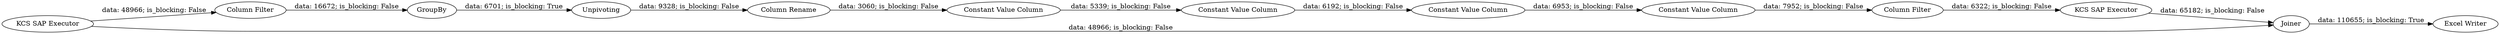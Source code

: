 digraph {
	"429171296522476363_7" [label=Unpivoting]
	"429171296522476363_9" [label="Constant Value Column"]
	"429171296522476363_8" [label="Column Rename"]
	"429171296522476363_10" [label="Constant Value Column"]
	"429171296522476363_2" [label="KCS SAP Executor"]
	"429171296522476363_11" [label="Constant Value Column"]
	"429171296522476363_12" [label="Constant Value Column"]
	"429171296522476363_16" [label="Excel Writer"]
	"429171296522476363_3" [label="Column Filter"]
	"429171296522476363_4" [label=Joiner]
	"429171296522476363_14" [label="KCS SAP Executor"]
	"429171296522476363_5" [label=GroupBy]
	"429171296522476363_15" [label="Column Filter"]
	"429171296522476363_10" -> "429171296522476363_11" [label="data: 6192; is_blocking: False"]
	"429171296522476363_12" -> "429171296522476363_15" [label="data: 7952; is_blocking: False"]
	"429171296522476363_2" -> "429171296522476363_4" [label="data: 48966; is_blocking: False"]
	"429171296522476363_5" -> "429171296522476363_7" [label="data: 6701; is_blocking: True"]
	"429171296522476363_8" -> "429171296522476363_9" [label="data: 3060; is_blocking: False"]
	"429171296522476363_7" -> "429171296522476363_8" [label="data: 9328; is_blocking: False"]
	"429171296522476363_11" -> "429171296522476363_12" [label="data: 6953; is_blocking: False"]
	"429171296522476363_4" -> "429171296522476363_16" [label="data: 110655; is_blocking: True"]
	"429171296522476363_3" -> "429171296522476363_5" [label="data: 16672; is_blocking: False"]
	"429171296522476363_9" -> "429171296522476363_10" [label="data: 5339; is_blocking: False"]
	"429171296522476363_15" -> "429171296522476363_14" [label="data: 6322; is_blocking: False"]
	"429171296522476363_14" -> "429171296522476363_4" [label="data: 65182; is_blocking: False"]
	"429171296522476363_2" -> "429171296522476363_3" [label="data: 48966; is_blocking: False"]
	rankdir=LR
}
